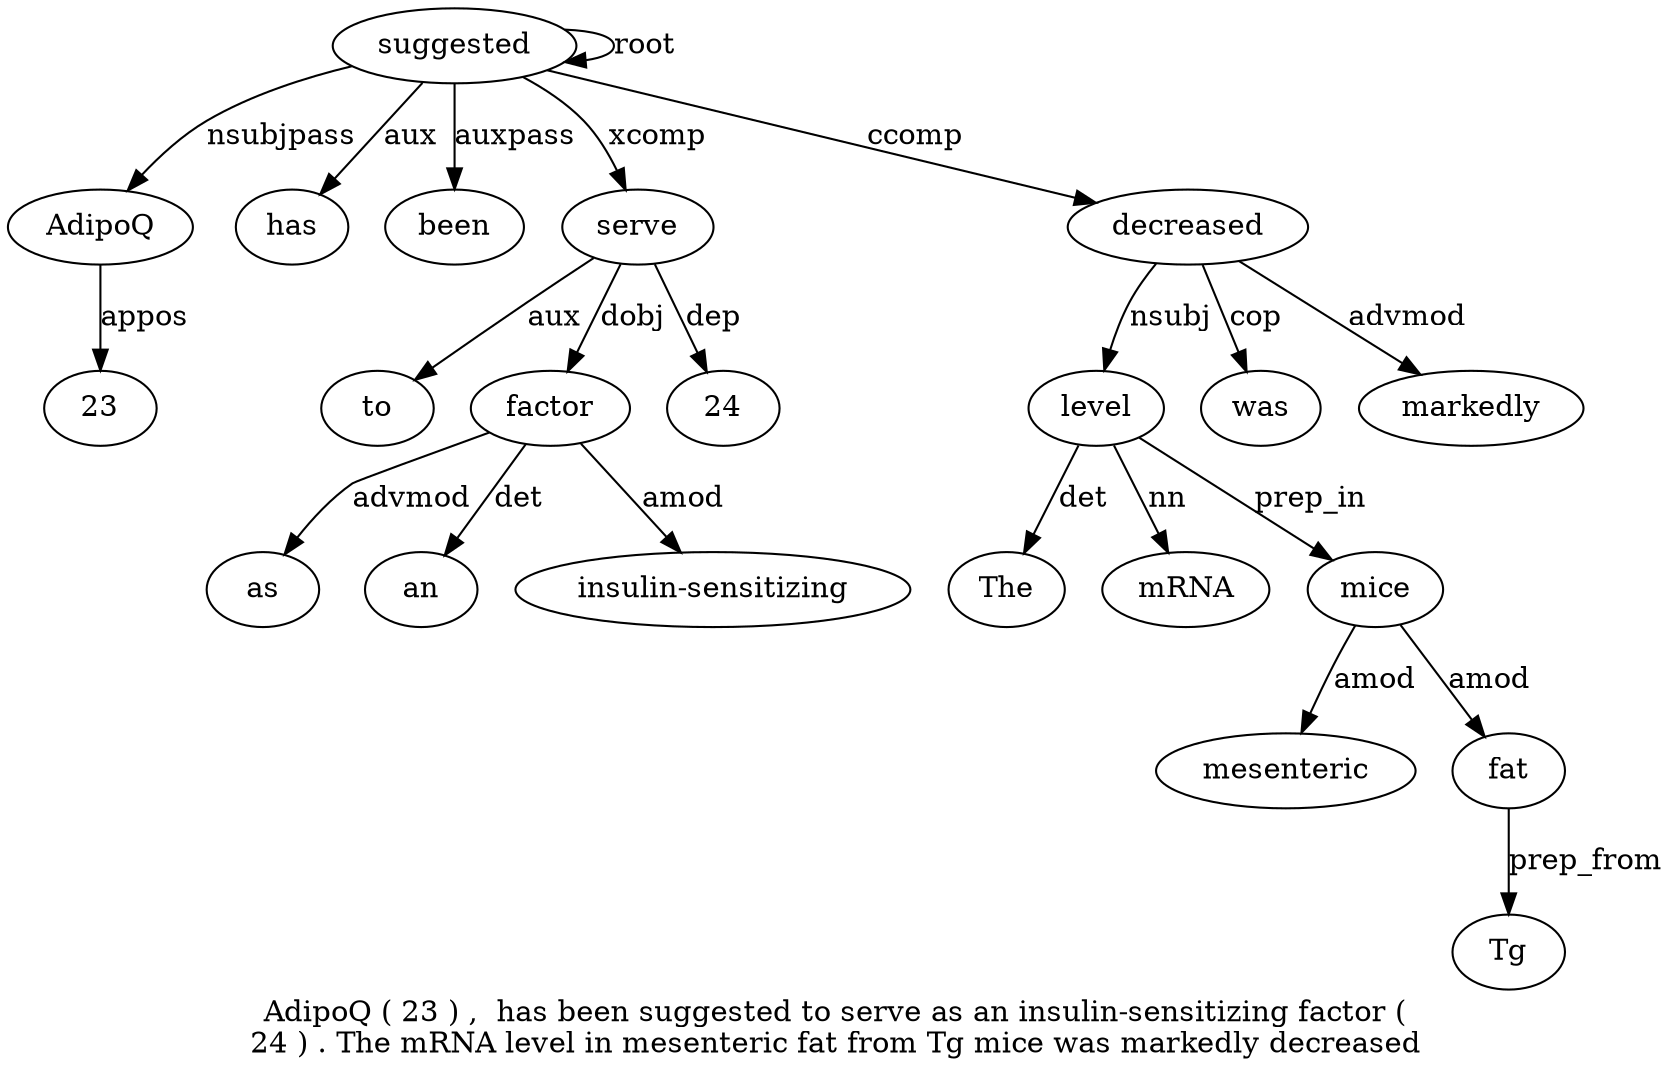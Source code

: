 digraph "AdipoQ ( 23 ) ,  has been suggested to serve as an insulin-sensitizing factor ( 24 ) . The mRNA level in mesenteric fat from Tg mice was markedly decreased" {
label="AdipoQ ( 23 ) ,  has been suggested to serve as an insulin-sensitizing factor (
24 ) . The mRNA level in mesenteric fat from Tg mice was markedly decreased";
suggested8 [style=filled, fillcolor=white, label=suggested];
AdipoQ1 [style=filled, fillcolor=white, label=AdipoQ];
suggested8 -> AdipoQ1  [label=nsubjpass];
23 [style=filled, fillcolor=white, label=23];
AdipoQ1 -> 23  [label=appos];
has6 [style=filled, fillcolor=white, label=has];
suggested8 -> has6  [label=aux];
been7 [style=filled, fillcolor=white, label=been];
suggested8 -> been7  [label=auxpass];
suggested8 -> suggested8  [label=root];
serve10 [style=filled, fillcolor=white, label=serve];
to9 [style=filled, fillcolor=white, label=to];
serve10 -> to9  [label=aux];
suggested8 -> serve10  [label=xcomp];
factor14 [style=filled, fillcolor=white, label=factor];
as11 [style=filled, fillcolor=white, label=as];
factor14 -> as11  [label=advmod];
an12 [style=filled, fillcolor=white, label=an];
factor14 -> an12  [label=det];
"insulin-sensitizing13" [style=filled, fillcolor=white, label="insulin-sensitizing"];
factor14 -> "insulin-sensitizing13"  [label=amod];
serve10 -> factor14  [label=dobj];
2416 [style=filled, fillcolor=white, label=24];
serve10 -> 2416  [label=dep];
level21 [style=filled, fillcolor=white, label=level];
The19 [style=filled, fillcolor=white, label=The];
level21 -> The19  [label=det];
mRNA20 [style=filled, fillcolor=white, label=mRNA];
level21 -> mRNA20  [label=nn];
decreased30 [style=filled, fillcolor=white, label=decreased];
decreased30 -> level21  [label=nsubj];
mice27 [style=filled, fillcolor=white, label=mice];
mesenteric23 [style=filled, fillcolor=white, label=mesenteric];
mice27 -> mesenteric23  [label=amod];
fat24 [style=filled, fillcolor=white, label=fat];
mice27 -> fat24  [label=amod];
Tg26 [style=filled, fillcolor=white, label=Tg];
fat24 -> Tg26  [label=prep_from];
level21 -> mice27  [label=prep_in];
was28 [style=filled, fillcolor=white, label=was];
decreased30 -> was28  [label=cop];
markedly29 [style=filled, fillcolor=white, label=markedly];
decreased30 -> markedly29  [label=advmod];
suggested8 -> decreased30  [label=ccomp];
}
